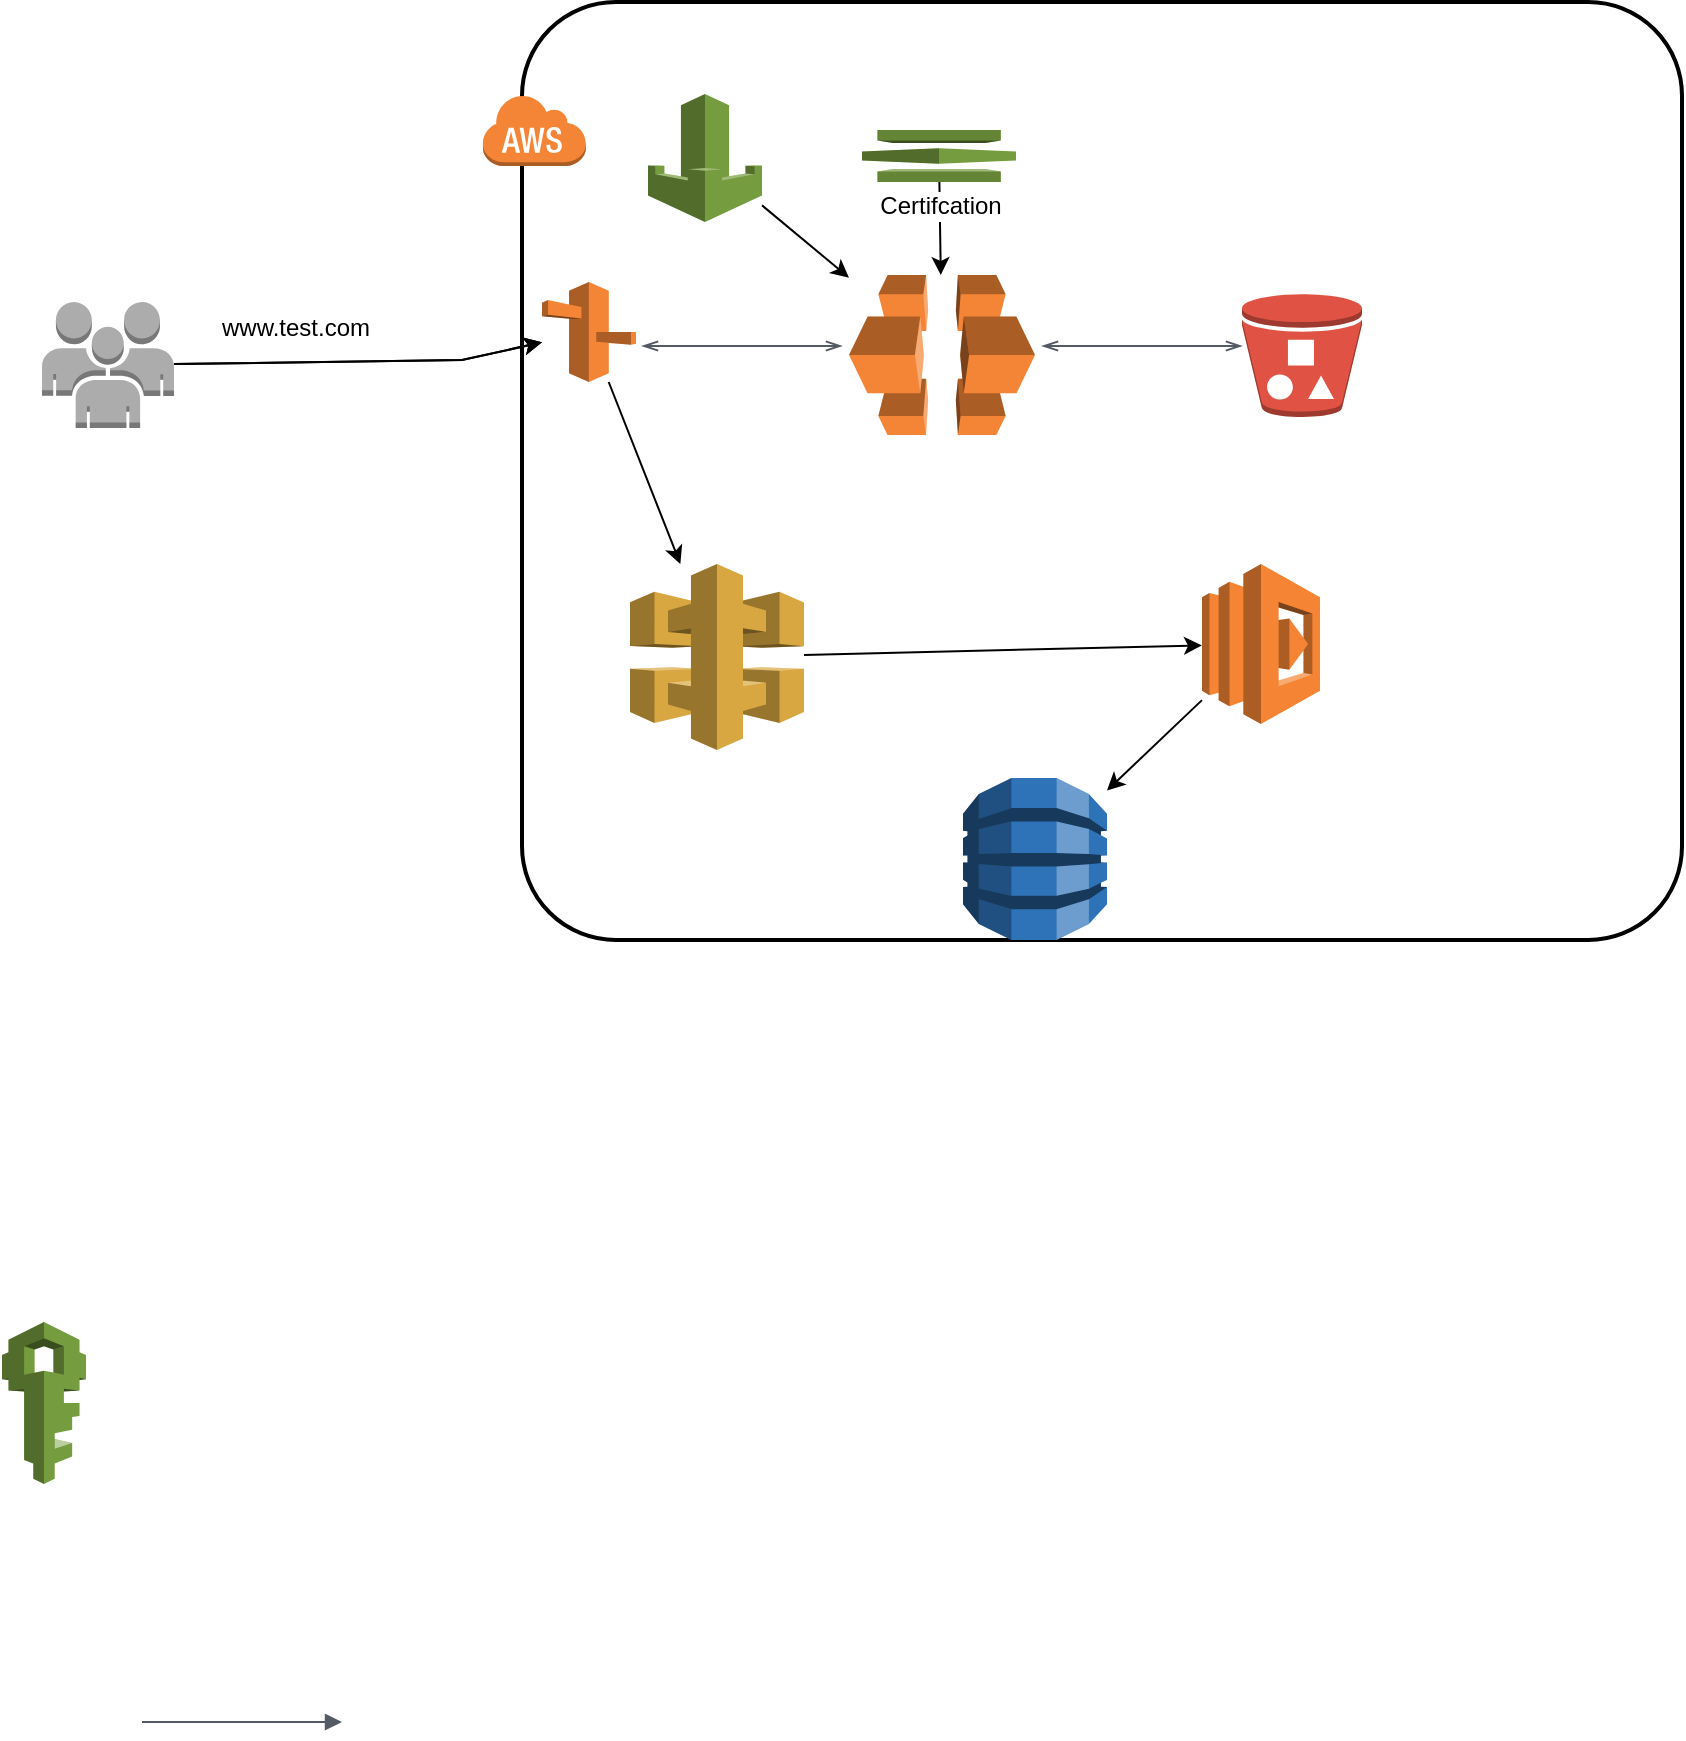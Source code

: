 <mxfile version="10.4.8" type="github"><diagram id="bZIZDB8ndxH-oepJpy9s" name="Page-1"><mxGraphModel dx="840" dy="403" grid="1" gridSize="10" guides="1" tooltips="1" connect="1" arrows="1" fold="1" page="1" pageScale="1" pageWidth="850" pageHeight="1100" math="0" shadow="0"><root><mxCell id="0"/><mxCell id="1" parent="0"/><mxCell id="_AOkxygYNeE6jBVXwKJk-1" value="" style="rounded=1;arcSize=10;strokeColor=#000000;fillColor=none;gradientColor=none;strokeWidth=2;" vertex="1" parent="1"><mxGeometry x="270" y="10" width="580" height="469" as="geometry"/></mxCell><mxCell id="_AOkxygYNeE6jBVXwKJk-2" value="" style="dashed=0;html=1;shape=mxgraph.aws3.cloud;fillColor=#F58536;gradientColor=none;dashed=0;" vertex="1" parent="1"><mxGeometry x="250" y="56" width="52" height="36" as="geometry"/></mxCell><mxCell id="_AOkxygYNeE6jBVXwKJk-12" style="edgeStyle=none;rounded=0;orthogonalLoop=1;jettySize=auto;html=1;" edge="1" parent="1" source="_AOkxygYNeE6jBVXwKJk-3" target="_AOkxygYNeE6jBVXwKJk-5"><mxGeometry relative="1" as="geometry"><mxPoint x="220" y="189" as="targetPoint"/><Array as="points"><mxPoint x="240" y="189"/></Array></mxGeometry></mxCell><mxCell id="_AOkxygYNeE6jBVXwKJk-3" value="" style="outlineConnect=0;dashed=0;verticalLabelPosition=bottom;verticalAlign=top;align=center;html=1;shape=mxgraph.aws3.users;fillColor=#ACACAC;gradientColor=none;" vertex="1" parent="1"><mxGeometry x="30" y="160" width="66" height="63" as="geometry"/></mxCell><mxCell id="_AOkxygYNeE6jBVXwKJk-38" style="edgeStyle=none;rounded=0;orthogonalLoop=1;jettySize=auto;html=1;" edge="1" parent="1" source="_AOkxygYNeE6jBVXwKJk-5" target="_AOkxygYNeE6jBVXwKJk-30"><mxGeometry relative="1" as="geometry"/></mxCell><mxCell id="_AOkxygYNeE6jBVXwKJk-5" value="" style="outlineConnect=0;dashed=0;verticalLabelPosition=bottom;verticalAlign=top;align=center;html=1;shape=mxgraph.aws3.route_53;fillColor=#F58536;gradientColor=none;" vertex="1" parent="1"><mxGeometry x="280" y="150" width="47" height="50" as="geometry"/></mxCell><mxCell id="_AOkxygYNeE6jBVXwKJk-6" value="www.test.com" style="text;html=1;resizable=0;points=[];autosize=1;align=left;verticalAlign=top;spacingTop=-4;" vertex="1" parent="1"><mxGeometry x="118" y="163" width="90" height="20" as="geometry"/></mxCell><mxCell id="_AOkxygYNeE6jBVXwKJk-14" value="" style="outlineConnect=0;dashed=0;verticalLabelPosition=bottom;verticalAlign=top;align=center;html=1;shape=mxgraph.aws3.cloudfront;fillColor=#F58536;gradientColor=none;direction=south;" vertex="1" parent="1"><mxGeometry x="433.5" y="146.5" width="93" height="80" as="geometry"/></mxCell><mxCell id="_AOkxygYNeE6jBVXwKJk-16" value="" style="outlineConnect=0;dashed=0;verticalLabelPosition=bottom;verticalAlign=top;align=center;html=1;shape=mxgraph.aws3.bucket_with_objects;fillColor=#E05243;gradientColor=none;" vertex="1" parent="1"><mxGeometry x="630" y="156" width="60" height="61.5" as="geometry"/></mxCell><mxCell id="_AOkxygYNeE6jBVXwKJk-17" value="" style="edgeStyle=orthogonalEdgeStyle;html=1;endArrow=openThin;elbow=vertical;startArrow=openThin;startFill=0;endFill=0;strokeColor=#545B64;rounded=0;" edge="1" parent="1"><mxGeometry width="100" relative="1" as="geometry"><mxPoint x="530" y="182" as="sourcePoint"/><mxPoint x="630" y="182" as="targetPoint"/></mxGeometry></mxCell><mxCell id="_AOkxygYNeE6jBVXwKJk-19" value="" style="edgeStyle=orthogonalEdgeStyle;html=1;endArrow=openThin;elbow=vertical;startArrow=openThin;startFill=0;endFill=0;strokeColor=#545B64;rounded=0;" edge="1" parent="1"><mxGeometry width="100" relative="1" as="geometry"><mxPoint x="330" y="182" as="sourcePoint"/><mxPoint x="430" y="182" as="targetPoint"/></mxGeometry></mxCell><mxCell id="_AOkxygYNeE6jBVXwKJk-42" style="edgeStyle=none;rounded=0;orthogonalLoop=1;jettySize=auto;html=1;" edge="1" parent="1" source="_AOkxygYNeE6jBVXwKJk-20" target="_AOkxygYNeE6jBVXwKJk-14"><mxGeometry relative="1" as="geometry"/></mxCell><mxCell id="_AOkxygYNeE6jBVXwKJk-20" value="" style="outlineConnect=0;dashed=0;verticalLabelPosition=bottom;verticalAlign=top;align=center;html=1;shape=mxgraph.aws3.waf;fillColor=#759C3E;gradientColor=none;" vertex="1" parent="1"><mxGeometry x="333" y="56" width="57" height="64" as="geometry"/></mxCell><mxCell id="_AOkxygYNeE6jBVXwKJk-23" value="" style="edgeStyle=none;rounded=0;orthogonalLoop=1;jettySize=auto;html=1;" edge="1" parent="1" source="_AOkxygYNeE6jBVXwKJk-21" target="_AOkxygYNeE6jBVXwKJk-14"><mxGeometry relative="1" as="geometry"/></mxCell><mxCell id="_AOkxygYNeE6jBVXwKJk-24" value="Certifcation" style="text;html=1;resizable=0;points=[];align=center;verticalAlign=middle;labelBackgroundColor=#ffffff;" vertex="1" connectable="0" parent="_AOkxygYNeE6jBVXwKJk-23"><mxGeometry x="-0.484" relative="1" as="geometry"><mxPoint as="offset"/></mxGeometry></mxCell><mxCell id="_AOkxygYNeE6jBVXwKJk-21" value="" style="outlineConnect=0;dashed=0;verticalLabelPosition=bottom;verticalAlign=top;align=center;html=1;shape=mxgraph.aws3.certificate_manager;fillColor=#759C3E;gradientColor=none;" vertex="1" parent="1"><mxGeometry x="440" y="74" width="77" height="26" as="geometry"/></mxCell><mxCell id="_AOkxygYNeE6jBVXwKJk-22" value="" style="outlineConnect=0;dashed=0;verticalLabelPosition=bottom;verticalAlign=top;align=center;html=1;shape=mxgraph.aws3.iam;fillColor=#759C3E;gradientColor=none;" vertex="1" parent="1"><mxGeometry x="10" y="670" width="42" height="81" as="geometry"/></mxCell><mxCell id="_AOkxygYNeE6jBVXwKJk-44" style="edgeStyle=none;rounded=0;orthogonalLoop=1;jettySize=auto;html=1;" edge="1" parent="1" source="_AOkxygYNeE6jBVXwKJk-29" target="_AOkxygYNeE6jBVXwKJk-31"><mxGeometry relative="1" as="geometry"/></mxCell><mxCell id="_AOkxygYNeE6jBVXwKJk-29" value="" style="outlineConnect=0;dashed=0;verticalLabelPosition=bottom;verticalAlign=top;align=center;html=1;shape=mxgraph.aws3.lambda;fillColor=#F58534;gradientColor=none;" vertex="1" parent="1"><mxGeometry x="610" y="291" width="59" height="80" as="geometry"/></mxCell><mxCell id="_AOkxygYNeE6jBVXwKJk-36" style="edgeStyle=none;rounded=0;orthogonalLoop=1;jettySize=auto;html=1;" edge="1" parent="1" source="_AOkxygYNeE6jBVXwKJk-30" target="_AOkxygYNeE6jBVXwKJk-29"><mxGeometry relative="1" as="geometry"/></mxCell><mxCell id="_AOkxygYNeE6jBVXwKJk-30" value="" style="outlineConnect=0;dashed=0;verticalLabelPosition=bottom;verticalAlign=top;align=center;html=1;shape=mxgraph.aws3.api_gateway;fillColor=#D9A741;gradientColor=none;" vertex="1" parent="1"><mxGeometry x="324" y="291" width="87" height="93" as="geometry"/></mxCell><mxCell id="_AOkxygYNeE6jBVXwKJk-31" value="" style="outlineConnect=0;dashed=0;verticalLabelPosition=bottom;verticalAlign=top;align=center;html=1;shape=mxgraph.aws3.dynamo_db;fillColor=#2E73B8;gradientColor=none;" vertex="1" parent="1"><mxGeometry x="490.5" y="398" width="72" height="81" as="geometry"/></mxCell><mxCell id="_AOkxygYNeE6jBVXwKJk-33" value="" style="edgeStyle=orthogonalEdgeStyle;html=1;endArrow=block;elbow=vertical;startArrow=none;endFill=1;strokeColor=#545B64;rounded=0;" edge="1" parent="1"><mxGeometry width="100" relative="1" as="geometry"><mxPoint x="80" y="870" as="sourcePoint"/><mxPoint x="180" y="870" as="targetPoint"/></mxGeometry></mxCell><mxCell id="_AOkxygYNeE6jBVXwKJk-40" style="edgeStyle=none;rounded=0;orthogonalLoop=1;jettySize=auto;html=1;" edge="1" parent="1" source="_AOkxygYNeE6jBVXwKJk-3" target="_AOkxygYNeE6jBVXwKJk-5"><mxGeometry relative="1" as="geometry"><mxPoint x="220" y="189" as="targetPoint"/><Array as="points"><mxPoint x="240" y="189"/></Array></mxGeometry></mxCell></root></mxGraphModel></diagram></mxfile>